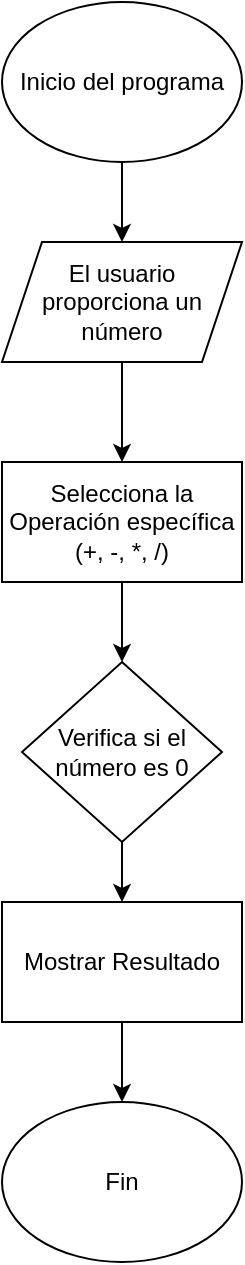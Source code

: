 <mxfile>
    <diagram id="NxB-VXnC8nDVVxDiZQ5U" name="Page-1">
        <mxGraphModel dx="708" dy="607" grid="1" gridSize="10" guides="1" tooltips="1" connect="1" arrows="1" fold="1" page="1" pageScale="1" pageWidth="850" pageHeight="1100" math="0" shadow="0">
            <root>
                <mxCell id="0"/>
                <mxCell id="1" parent="0"/>
                <mxCell id="3" style="edgeStyle=none;html=1;exitX=0.5;exitY=1;exitDx=0;exitDy=0;" edge="1" parent="1" source="2">
                    <mxGeometry relative="1" as="geometry">
                        <mxPoint x="350" y="130" as="targetPoint"/>
                    </mxGeometry>
                </mxCell>
                <mxCell id="2" value="Inicio del programa" style="ellipse;whiteSpace=wrap;html=1;" vertex="1" parent="1">
                    <mxGeometry x="290" y="10" width="120" height="80" as="geometry"/>
                </mxCell>
                <mxCell id="6" style="edgeStyle=none;html=1;exitX=0.5;exitY=1;exitDx=0;exitDy=0;entryX=0.5;entryY=0;entryDx=0;entryDy=0;" edge="1" parent="1" source="4" target="5">
                    <mxGeometry relative="1" as="geometry"/>
                </mxCell>
                <mxCell id="4" value="El usuario proporciona un número" style="shape=parallelogram;perimeter=parallelogramPerimeter;whiteSpace=wrap;html=1;fixedSize=1;" vertex="1" parent="1">
                    <mxGeometry x="290" y="130" width="120" height="60" as="geometry"/>
                </mxCell>
                <mxCell id="8" style="edgeStyle=none;html=1;exitX=0.5;exitY=1;exitDx=0;exitDy=0;entryX=0.5;entryY=0;entryDx=0;entryDy=0;" edge="1" parent="1" source="5" target="7">
                    <mxGeometry relative="1" as="geometry"/>
                </mxCell>
                <mxCell id="5" value="Selecciona la Operación específica (+, -, *, /)" style="rounded=0;whiteSpace=wrap;html=1;" vertex="1" parent="1">
                    <mxGeometry x="290" y="240" width="120" height="60" as="geometry"/>
                </mxCell>
                <mxCell id="11" style="edgeStyle=none;html=1;exitX=0.5;exitY=1;exitDx=0;exitDy=0;entryX=0.5;entryY=0;entryDx=0;entryDy=0;" edge="1" parent="1" source="7" target="9">
                    <mxGeometry relative="1" as="geometry"/>
                </mxCell>
                <mxCell id="7" value="Verifica si el número es 0&lt;br&gt;" style="rhombus;whiteSpace=wrap;html=1;" vertex="1" parent="1">
                    <mxGeometry x="300" y="340" width="100" height="90" as="geometry"/>
                </mxCell>
                <mxCell id="12" style="edgeStyle=none;html=1;exitX=0.5;exitY=1;exitDx=0;exitDy=0;entryX=0.5;entryY=0;entryDx=0;entryDy=0;" edge="1" parent="1" source="9" target="10">
                    <mxGeometry relative="1" as="geometry"/>
                </mxCell>
                <mxCell id="9" value="Mostrar Resultado" style="rounded=0;whiteSpace=wrap;html=1;" vertex="1" parent="1">
                    <mxGeometry x="290" y="460" width="120" height="60" as="geometry"/>
                </mxCell>
                <mxCell id="10" value="Fin" style="ellipse;whiteSpace=wrap;html=1;" vertex="1" parent="1">
                    <mxGeometry x="290" y="560" width="120" height="80" as="geometry"/>
                </mxCell>
            </root>
        </mxGraphModel>
    </diagram>
</mxfile>